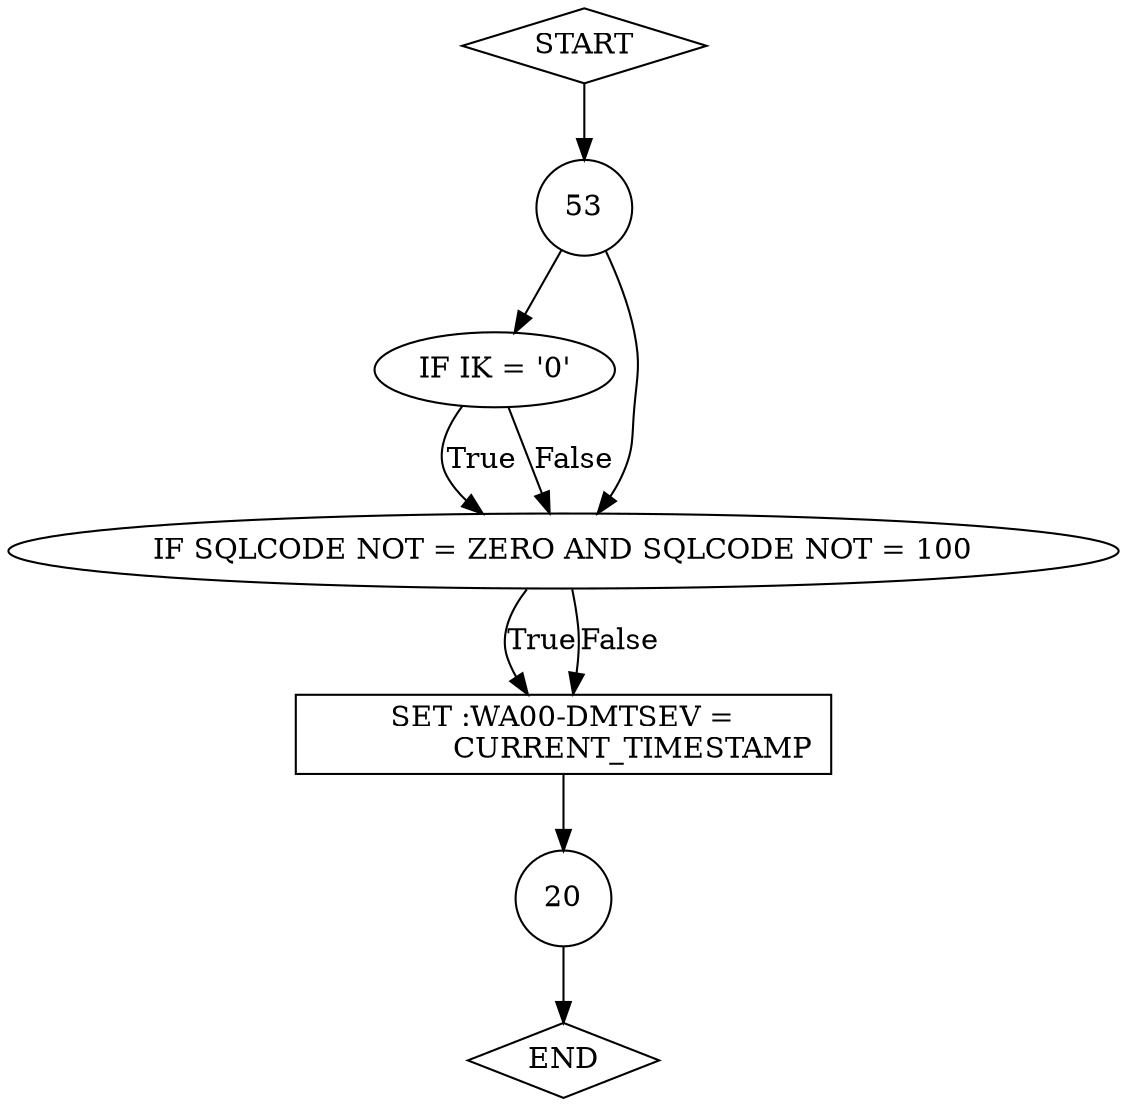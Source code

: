 digraph "OFCP064.COB" {
	node [shape=diamond]
	196 [label=START]
	node [shape=circle]
	324 [label=53]
	node [shape=ellipse]
	137 [label="IF IK = '0'"]
	node [shape=ellipse]
	143 [label="IF SQLCODE NOT = ZERO AND SQLCODE NOT = 100"]
	node [shape=box]
	145 [label="SET :WA00-DMTSEV =
               CURRENT_TIMESTAMP"]
	node [shape=circle]
	329 [label=20]
	node [shape=diamond]
	313 [label=END]
	196 -> 324
	324 -> 137
	324 -> 143
	137 -> 143 [label=True]
	137 -> 143 [label=False]
	143 -> 145 [label=True]
	143 -> 145 [label=False]
	145 -> 329
	329 -> 313
}
